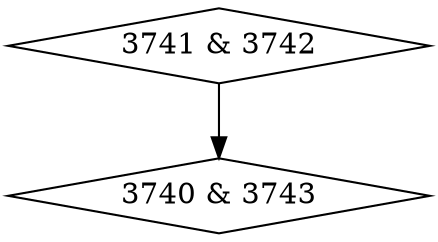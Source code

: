 digraph {
0 [label = "3740 & 3743", shape = diamond];
1 [label = "3741 & 3742", shape = diamond];
1->0;
}
